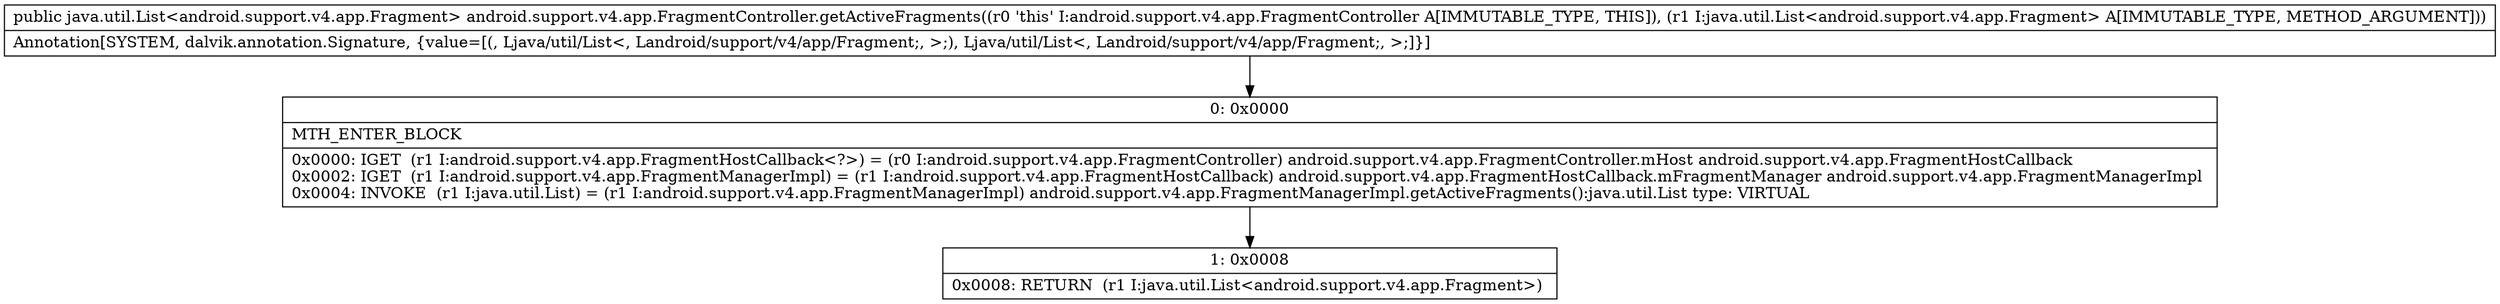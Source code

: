 digraph "CFG forandroid.support.v4.app.FragmentController.getActiveFragments(Ljava\/util\/List;)Ljava\/util\/List;" {
Node_0 [shape=record,label="{0\:\ 0x0000|MTH_ENTER_BLOCK\l|0x0000: IGET  (r1 I:android.support.v4.app.FragmentHostCallback\<?\>) = (r0 I:android.support.v4.app.FragmentController) android.support.v4.app.FragmentController.mHost android.support.v4.app.FragmentHostCallback \l0x0002: IGET  (r1 I:android.support.v4.app.FragmentManagerImpl) = (r1 I:android.support.v4.app.FragmentHostCallback) android.support.v4.app.FragmentHostCallback.mFragmentManager android.support.v4.app.FragmentManagerImpl \l0x0004: INVOKE  (r1 I:java.util.List) = (r1 I:android.support.v4.app.FragmentManagerImpl) android.support.v4.app.FragmentManagerImpl.getActiveFragments():java.util.List type: VIRTUAL \l}"];
Node_1 [shape=record,label="{1\:\ 0x0008|0x0008: RETURN  (r1 I:java.util.List\<android.support.v4.app.Fragment\>) \l}"];
MethodNode[shape=record,label="{public java.util.List\<android.support.v4.app.Fragment\> android.support.v4.app.FragmentController.getActiveFragments((r0 'this' I:android.support.v4.app.FragmentController A[IMMUTABLE_TYPE, THIS]), (r1 I:java.util.List\<android.support.v4.app.Fragment\> A[IMMUTABLE_TYPE, METHOD_ARGUMENT]))  | Annotation[SYSTEM, dalvik.annotation.Signature, \{value=[(, Ljava\/util\/List\<, Landroid\/support\/v4\/app\/Fragment;, \>;), Ljava\/util\/List\<, Landroid\/support\/v4\/app\/Fragment;, \>;]\}]\l}"];
MethodNode -> Node_0;
Node_0 -> Node_1;
}

